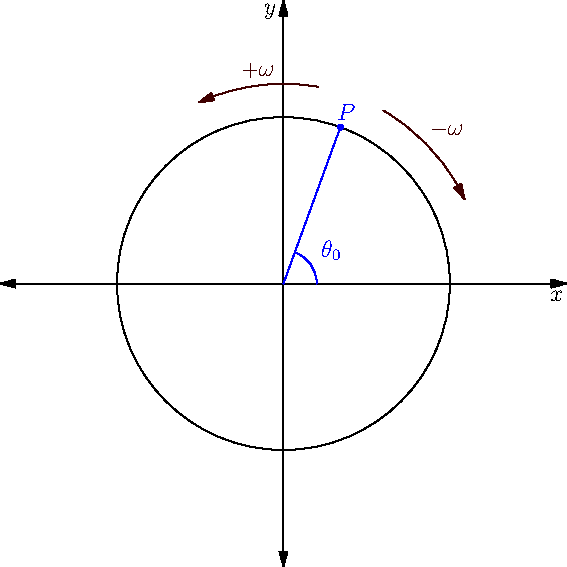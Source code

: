 size(10cm);
import graph;

pair O = (0,0);
xaxis("$x$", -1.7, 1.7, Arrows);
yaxis("$y$", -1.7, 1.7, Arrows);
draw(unitcircle);
pair P = dir(70);
draw(O--P, blue);
dot("$P$", P, dir(70), blue);

draw(arc(O, 1.2, 80, 115), darkred, EndArrow);
draw(arc(O, 1.2, 60, 25), darkred, EndArrow);
label("$+\omega$", 1.2*dir(95), dir(110), darkred);
label("$-\omega$", 1.2*dir(45), dir(45), darkred);

label("$\theta_0$", 0.35*dir(35), blue);
draw(arc(O, 0.2, 0, 70), blue);
